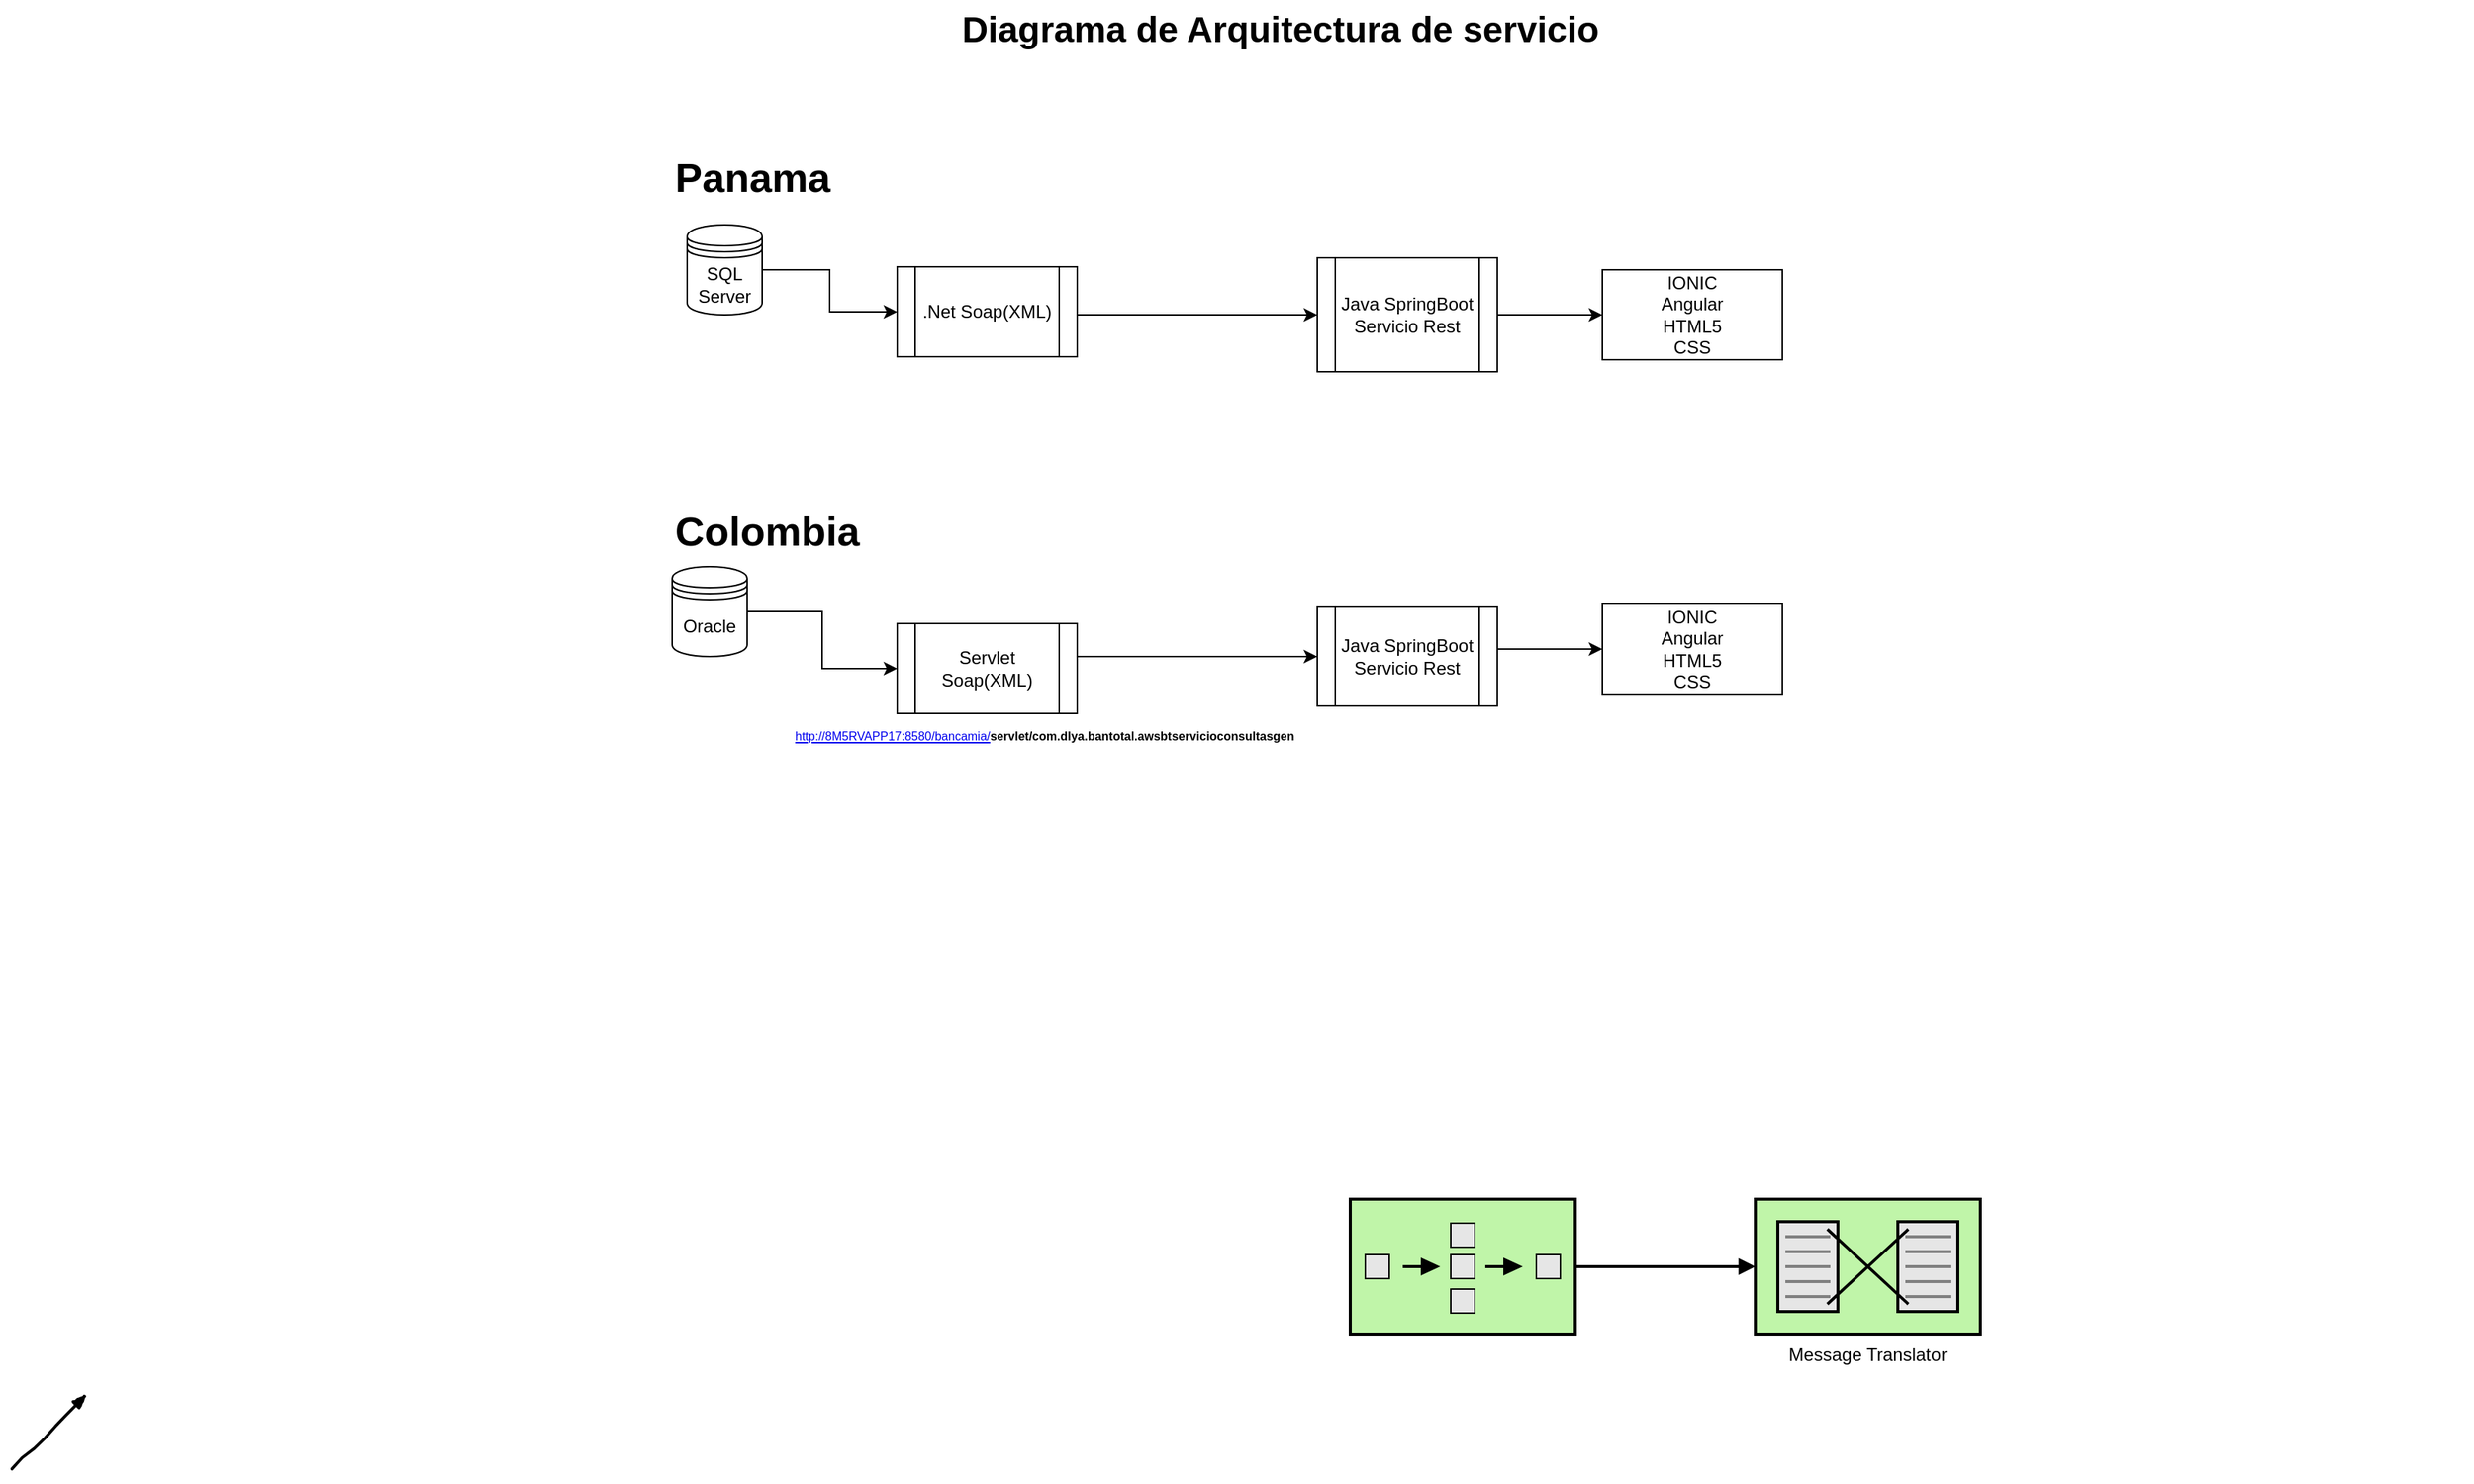 <mxfile version="10.8.1" type="github"><diagram name="Page-1" id="74b105a0-9070-1c63-61bc-23e55f88626e"><mxGraphModel dx="840" dy="484" grid="1" gridSize="10" guides="1" tooltips="1" connect="1" arrows="1" fold="1" page="1" pageScale="1.5" pageWidth="1169" pageHeight="826" background="none" math="0" shadow="0"><root><mxCell id="0" style=";html=1;"/><mxCell id="1" style=";html=1;" parent="0"/><mxCell id="10b056a9c633e61c-24" style="edgeStyle=orthogonalEdgeStyle;rounded=0;html=1;endArrow=block;endFill=1;jettySize=auto;orthogonalLoop=1;strokeWidth=2;startArrow=none;startFill=0;" parent="1" source="10b056a9c633e61c-14" target="10b056a9c633e61c-16" edge="1"><mxGeometry relative="1" as="geometry"/></mxCell><mxCell id="10b056a9c633e61c-14" value="" style="strokeWidth=2;dashed=0;align=center;fontSize=12;fillColor=#c0f5a9;verticalLabelPosition=bottom;verticalAlign=top;strokeColor=#000000;shape=mxgraph.eip.composed_message_processor;" parent="1" vertex="1"><mxGeometry x="922" y="840" width="150" height="90" as="geometry"/></mxCell><mxCell id="10b056a9c633e61c-16" value="Message Translator" style="strokeWidth=2;dashed=0;align=center;fontSize=12;shape=mxgraph.eip.message_translator;fillColor=#c0f5a9;strokeColor=#000000;verticalLabelPosition=bottom;verticalAlign=top;" parent="1" vertex="1"><mxGeometry x="1192" y="840" width="150" height="90" as="geometry"/></mxCell><mxCell id="10b056a9c633e61c-30" value="Diagrama de Arquitectura de servicio" style="text;strokeColor=none;fillColor=none;html=1;fontSize=24;fontStyle=1;verticalAlign=middle;align=center;" parent="1" vertex="1"><mxGeometry x="80" y="40" width="1590" height="40" as="geometry"/></mxCell><mxCell id="r9agQXXv2kUkUD60YKHJ-7" style="edgeStyle=orthogonalEdgeStyle;rounded=0;orthogonalLoop=1;jettySize=auto;html=1;" parent="1" source="r9agQXXv2kUkUD60YKHJ-1" target="r9agQXXv2kUkUD60YKHJ-3" edge="1"><mxGeometry relative="1" as="geometry"><Array as="points"><mxPoint x="770" y="250"/><mxPoint x="770" y="250"/></Array></mxGeometry></mxCell><mxCell id="r9agQXXv2kUkUD60YKHJ-1" value=".Net Soap(XML)" style="shape=process;whiteSpace=wrap;html=1;backgroundOutline=1;" parent="1" vertex="1"><mxGeometry x="620" y="218" width="120" height="60" as="geometry"/></mxCell><mxCell id="FD06qt2hlZcIVOtYzSCG-2" style="edgeStyle=orthogonalEdgeStyle;rounded=0;orthogonalLoop=1;jettySize=auto;html=1;" edge="1" parent="1" source="r9agQXXv2kUkUD60YKHJ-2" target="r9agQXXv2kUkUD60YKHJ-1"><mxGeometry relative="1" as="geometry"/></mxCell><mxCell id="r9agQXXv2kUkUD60YKHJ-2" value="SQL Server" style="shape=datastore;whiteSpace=wrap;html=1;" parent="1" vertex="1"><mxGeometry x="480" y="190" width="50" height="60" as="geometry"/></mxCell><mxCell id="r9agQXXv2kUkUD60YKHJ-9" style="edgeStyle=orthogonalEdgeStyle;rounded=0;orthogonalLoop=1;jettySize=auto;html=1;" parent="1" source="r9agQXXv2kUkUD60YKHJ-3" target="r9agQXXv2kUkUD60YKHJ-8" edge="1"><mxGeometry relative="1" as="geometry"/></mxCell><mxCell id="r9agQXXv2kUkUD60YKHJ-3" value="Java SpringBoot&lt;br&gt;Servicio Rest&lt;br&gt;" style="shape=process;whiteSpace=wrap;html=1;backgroundOutline=1;" parent="1" vertex="1"><mxGeometry x="900" y="212" width="120" height="76" as="geometry"/></mxCell><mxCell id="r9agQXXv2kUkUD60YKHJ-5" value="" style="rounded=0;comic=1;strokeWidth=2;endArrow=blockThin;html=1;fontFamily=Comic Sans MS;fontStyle=1;" parent="1" edge="1"><mxGeometry width="50" height="50" relative="1" as="geometry"><mxPoint x="30" y="1020" as="sourcePoint"/><mxPoint x="80" y="970" as="targetPoint"/></mxGeometry></mxCell><mxCell id="r9agQXXv2kUkUD60YKHJ-8" value="IONIC&lt;br&gt;Angular&lt;br&gt;HTML5&lt;br&gt;CSS&lt;br&gt;" style="rounded=0;whiteSpace=wrap;html=1;" parent="1" vertex="1"><mxGeometry x="1090" y="220" width="120" height="60" as="geometry"/></mxCell><mxCell id="r9agQXXv2kUkUD60YKHJ-10" style="edgeStyle=orthogonalEdgeStyle;rounded=0;orthogonalLoop=1;jettySize=auto;html=1;" parent="1" source="r9agQXXv2kUkUD60YKHJ-11" target="r9agQXXv2kUkUD60YKHJ-15" edge="1"><mxGeometry relative="1" as="geometry"><mxPoint x="875" y="428" as="targetPoint"/><Array as="points"><mxPoint x="780" y="478"/><mxPoint x="780" y="478"/></Array></mxGeometry></mxCell><mxCell id="r9agQXXv2kUkUD60YKHJ-11" value="&lt;span&gt;Servlet Soap(XML)&lt;/span&gt;" style="shape=process;whiteSpace=wrap;html=1;backgroundOutline=1;" parent="1" vertex="1"><mxGeometry x="620" y="456" width="120" height="60" as="geometry"/></mxCell><mxCell id="r9agQXXv2kUkUD60YKHJ-12" style="edgeStyle=orthogonalEdgeStyle;rounded=0;orthogonalLoop=1;jettySize=auto;html=1;" parent="1" target="r9agQXXv2kUkUD60YKHJ-11" edge="1" source="r9agQXXv2kUkUD60YKHJ-13"><mxGeometry relative="1" as="geometry"><mxPoint x="645" y="478" as="sourcePoint"/></mxGeometry></mxCell><mxCell id="r9agQXXv2kUkUD60YKHJ-13" value="Oracle" style="shape=datastore;whiteSpace=wrap;html=1;" parent="1" vertex="1"><mxGeometry x="470" y="418" width="50" height="60" as="geometry"/></mxCell><mxCell id="FD06qt2hlZcIVOtYzSCG-3" style="edgeStyle=orthogonalEdgeStyle;rounded=0;orthogonalLoop=1;jettySize=auto;html=1;" edge="1" parent="1" source="r9agQXXv2kUkUD60YKHJ-15" target="r9agQXXv2kUkUD60YKHJ-16"><mxGeometry relative="1" as="geometry"><Array as="points"><mxPoint x="1040" y="473"/><mxPoint x="1040" y="473"/></Array></mxGeometry></mxCell><mxCell id="r9agQXXv2kUkUD60YKHJ-15" value="&lt;span&gt;Java SpringBoot&lt;/span&gt;&lt;br&gt;&lt;span&gt;Servicio Rest&lt;/span&gt;" style="shape=process;whiteSpace=wrap;html=1;backgroundOutline=1;" parent="1" vertex="1"><mxGeometry x="900" y="445" width="120" height="66" as="geometry"/></mxCell><mxCell id="r9agQXXv2kUkUD60YKHJ-16" value="&lt;span&gt;IONIC&lt;/span&gt;&lt;br&gt;&lt;span&gt;Angular&lt;/span&gt;&lt;br&gt;&lt;span&gt;HTML5&lt;/span&gt;&lt;br&gt;&lt;span&gt;CSS&lt;/span&gt;" style="rounded=0;whiteSpace=wrap;html=1;" parent="1" vertex="1"><mxGeometry x="1090" y="443" width="120" height="60" as="geometry"/></mxCell><mxCell id="r9agQXXv2kUkUD60YKHJ-19" value="&lt;b&gt;&lt;font style=&quot;font-size: 27px&quot;&gt;Panama&lt;/font&gt;&lt;/b&gt;" style="text;html=1;resizable=0;points=[];autosize=1;align=left;verticalAlign=top;spacingTop=-4;" parent="1" vertex="1"><mxGeometry x="470" y="140" width="120" height="20" as="geometry"/></mxCell><mxCell id="r9agQXXv2kUkUD60YKHJ-22" value="&lt;font style=&quot;font-size: 27px&quot;&gt;&lt;b&gt;Colombia&lt;/b&gt;&lt;/font&gt;" style="text;html=1;resizable=0;points=[];autosize=1;align=left;verticalAlign=top;spacingTop=-4;" parent="1" vertex="1"><mxGeometry x="470" y="376" width="140" height="20" as="geometry"/></mxCell><mxCell id="FD06qt2hlZcIVOtYzSCG-1" value="&lt;font style=&quot;font-size: 8px&quot;&gt;&lt;a href=&quot;http://8m5rvapp17:8580/bancamia/&quot; target=&quot;_blank&quot;&gt;http://8M5RVAPP17:8580/bancamia/&lt;/a&gt;&lt;b&gt;servlet/com.dlya.bantotal.awsbtservicioconsultasgen&lt;/b&gt;&lt;/font&gt;" style="text;html=1;resizable=0;points=[];autosize=1;align=left;verticalAlign=top;spacingTop=-4;" vertex="1" parent="1"><mxGeometry x="550" y="520" width="350" height="20" as="geometry"/></mxCell></root></mxGraphModel></diagram></mxfile>